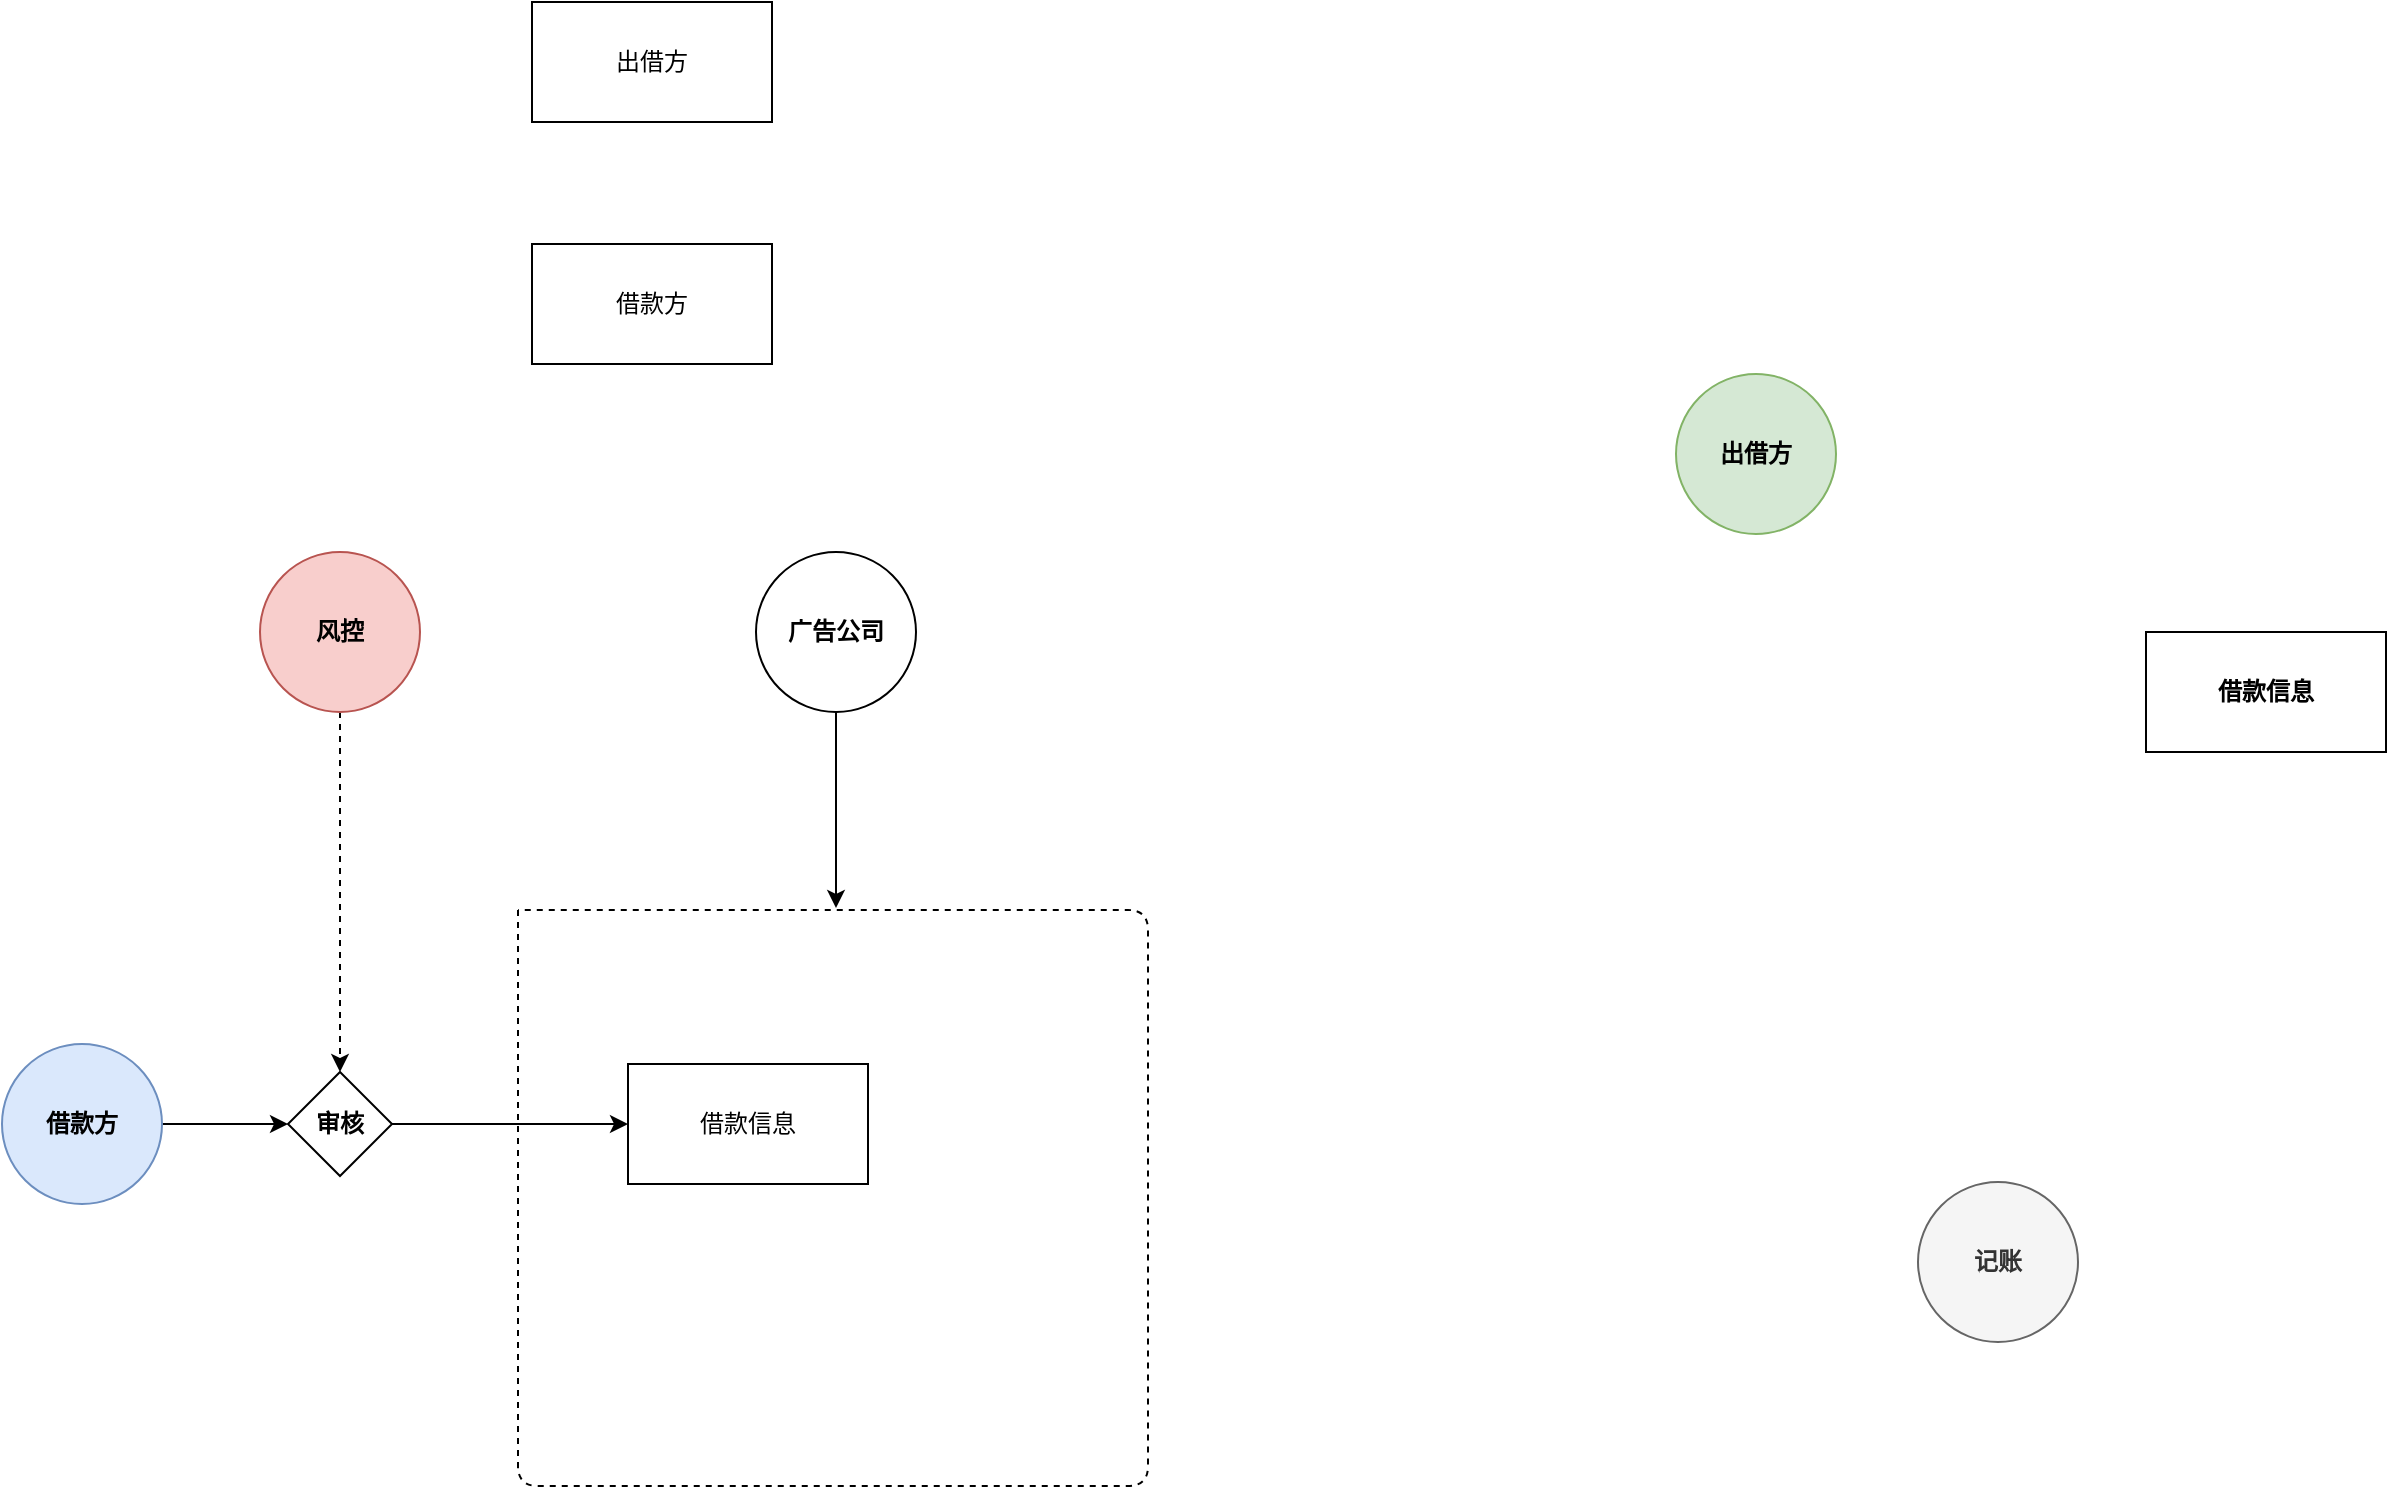 <mxfile version="13.0.1" type="github">
  <diagram id="ckfXY8xdF6HMiDo0OfL2" name="Page-1">
    <mxGraphModel dx="1822" dy="762" grid="0" gridSize="10" guides="1" tooltips="1" connect="1" arrows="1" fold="1" page="0" pageScale="1" pageWidth="827" pageHeight="1169" math="0" shadow="0">
      <root>
        <mxCell id="0" />
        <mxCell id="1" parent="0" />
        <mxCell id="n2W3-XKyU9g3LvurngLY-1" value="借款方" style="rounded=0;whiteSpace=wrap;html=1;" vertex="1" parent="1">
          <mxGeometry x="82" y="360" width="120" height="60" as="geometry" />
        </mxCell>
        <mxCell id="n2W3-XKyU9g3LvurngLY-2" value="借款信息" style="rounded=0;whiteSpace=wrap;html=1;" vertex="1" parent="1">
          <mxGeometry x="130" y="770" width="120" height="60" as="geometry" />
        </mxCell>
        <mxCell id="n2W3-XKyU9g3LvurngLY-3" value="出借方" style="rounded=0;whiteSpace=wrap;html=1;" vertex="1" parent="1">
          <mxGeometry x="82" y="239" width="120" height="60" as="geometry" />
        </mxCell>
        <mxCell id="n2W3-XKyU9g3LvurngLY-19" style="edgeStyle=orthogonalEdgeStyle;rounded=0;orthogonalLoop=1;jettySize=auto;html=1;exitX=1;exitY=0.5;exitDx=0;exitDy=0;" edge="1" parent="1" source="n2W3-XKyU9g3LvurngLY-4" target="n2W3-XKyU9g3LvurngLY-17">
          <mxGeometry relative="1" as="geometry" />
        </mxCell>
        <mxCell id="n2W3-XKyU9g3LvurngLY-4" value="借款方" style="ellipse;whiteSpace=wrap;html=1;aspect=fixed;fillColor=#dae8fc;strokeColor=#6c8ebf;fontStyle=1" vertex="1" parent="1">
          <mxGeometry x="-183" y="760" width="80" height="80" as="geometry" />
        </mxCell>
        <mxCell id="n2W3-XKyU9g3LvurngLY-5" value="出借方" style="ellipse;whiteSpace=wrap;html=1;aspect=fixed;fillColor=#d5e8d4;strokeColor=#82b366;fontStyle=1" vertex="1" parent="1">
          <mxGeometry x="654" y="425" width="80" height="80" as="geometry" />
        </mxCell>
        <mxCell id="n2W3-XKyU9g3LvurngLY-18" style="edgeStyle=orthogonalEdgeStyle;rounded=0;orthogonalLoop=1;jettySize=auto;html=1;exitX=0.5;exitY=1;exitDx=0;exitDy=0;entryX=0.5;entryY=0;entryDx=0;entryDy=0;dashed=1;" edge="1" parent="1" source="n2W3-XKyU9g3LvurngLY-6" target="n2W3-XKyU9g3LvurngLY-17">
          <mxGeometry relative="1" as="geometry" />
        </mxCell>
        <mxCell id="n2W3-XKyU9g3LvurngLY-6" value="风控" style="ellipse;whiteSpace=wrap;html=1;aspect=fixed;fillColor=#f8cecc;strokeColor=#b85450;fontStyle=1" vertex="1" parent="1">
          <mxGeometry x="-54" y="514" width="80" height="80" as="geometry" />
        </mxCell>
        <mxCell id="n2W3-XKyU9g3LvurngLY-7" value="记账" style="ellipse;whiteSpace=wrap;html=1;aspect=fixed;fillColor=#f5f5f5;strokeColor=#666666;fontColor=#333333;fontStyle=1" vertex="1" parent="1">
          <mxGeometry x="775" y="829" width="80" height="80" as="geometry" />
        </mxCell>
        <mxCell id="n2W3-XKyU9g3LvurngLY-8" value="借款信息" style="rounded=0;whiteSpace=wrap;html=1;fontStyle=1" vertex="1" parent="1">
          <mxGeometry x="889" y="554" width="120" height="60" as="geometry" />
        </mxCell>
        <mxCell id="n2W3-XKyU9g3LvurngLY-13" style="edgeStyle=orthogonalEdgeStyle;rounded=0;orthogonalLoop=1;jettySize=auto;html=1;exitX=0.5;exitY=1;exitDx=0;exitDy=0;" edge="1" parent="1" source="n2W3-XKyU9g3LvurngLY-10">
          <mxGeometry relative="1" as="geometry">
            <mxPoint x="234" y="692" as="targetPoint" />
          </mxGeometry>
        </mxCell>
        <mxCell id="n2W3-XKyU9g3LvurngLY-10" value="广告公司" style="ellipse;whiteSpace=wrap;html=1;aspect=fixed;fontStyle=1" vertex="1" parent="1">
          <mxGeometry x="194" y="514" width="80" height="80" as="geometry" />
        </mxCell>
        <mxCell id="n2W3-XKyU9g3LvurngLY-11" value="" style="endArrow=none;dashed=1;html=1;" edge="1" parent="1">
          <mxGeometry width="50" height="50" relative="1" as="geometry">
            <mxPoint x="75" y="693" as="sourcePoint" />
            <mxPoint x="75" y="693" as="targetPoint" />
            <Array as="points">
              <mxPoint x="75" y="981" />
              <mxPoint x="390" y="981" />
              <mxPoint x="390" y="693" />
            </Array>
          </mxGeometry>
        </mxCell>
        <mxCell id="n2W3-XKyU9g3LvurngLY-20" style="edgeStyle=orthogonalEdgeStyle;rounded=0;orthogonalLoop=1;jettySize=auto;html=1;exitX=1;exitY=0.5;exitDx=0;exitDy=0;" edge="1" parent="1" source="n2W3-XKyU9g3LvurngLY-17" target="n2W3-XKyU9g3LvurngLY-2">
          <mxGeometry relative="1" as="geometry" />
        </mxCell>
        <mxCell id="n2W3-XKyU9g3LvurngLY-17" value="审核" style="rhombus;whiteSpace=wrap;html=1;fontStyle=1" vertex="1" parent="1">
          <mxGeometry x="-40" y="774" width="52" height="52" as="geometry" />
        </mxCell>
      </root>
    </mxGraphModel>
  </diagram>
</mxfile>
